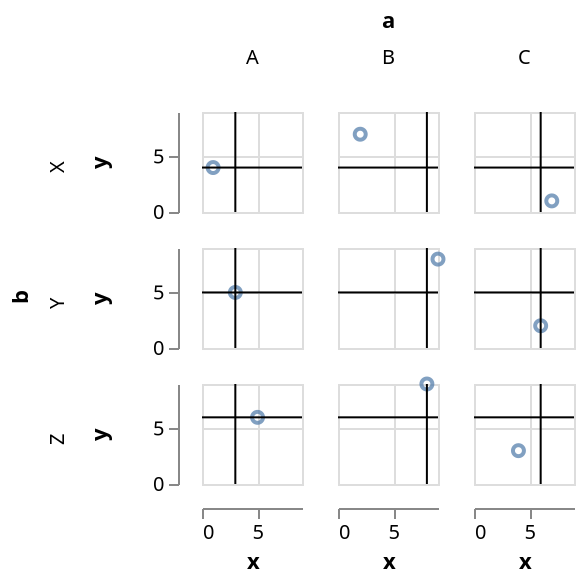 {
    "$schema": "https://vega.github.io/schema/vega/v3.json",
    "description": "A simple bar chart with embedded data.",
    "autosize": "pad",
    "padding": 5,
    "data": [
        {
            "name": "source_0",
            "values": [
                {
                    "a": "A",
                    "b": "X",
                    "x": 1,
                    "y": 4
                },
                {
                    "a": "A",
                    "b": "Y",
                    "x": 3,
                    "y": 5
                },
                {
                    "a": "A",
                    "b": "Z",
                    "x": 5,
                    "y": 6
                },
                {
                    "a": "B",
                    "b": "X",
                    "x": 2,
                    "y": 7
                },
                {
                    "a": "B",
                    "b": "Y",
                    "x": 9,
                    "y": 8
                },
                {
                    "a": "B",
                    "b": "Z",
                    "x": 8,
                    "y": 9
                },
                {
                    "a": "C",
                    "b": "X",
                    "x": 7,
                    "y": 1
                },
                {
                    "a": "C",
                    "b": "Y",
                    "x": 6,
                    "y": 2
                },
                {
                    "a": "C",
                    "b": "Z",
                    "x": 4,
                    "y": 3
                }
            ]
        },
        {
            "name": "data_0",
            "source": "source_0",
            "transform": [
                {
                    "type": "window",
                    "params": [
                        null
                    ],
                    "as": [
                        "median_x_by_a"
                    ],
                    "ops": [
                        "median"
                    ],
                    "fields": [
                        "x"
                    ],
                    "sort": {
                        "field": [],
                        "order": []
                    },
                    "groupby": [
                        "a"
                    ],
                    "frame": [
                        null,
                        null
                    ]
                },
                {
                    "type": "window",
                    "params": [
                        null
                    ],
                    "as": [
                        "median_y_by_b"
                    ],
                    "ops": [
                        "median"
                    ],
                    "fields": [
                        "y"
                    ],
                    "sort": {
                        "field": [],
                        "order": []
                    },
                    "groupby": [
                        "b"
                    ],
                    "frame": [
                        null,
                        null
                    ]
                }
            ]
        },
        {
            "name": "column_domain",
            "source": "data_0",
            "transform": [
                {
                    "type": "aggregate",
                    "groupby": [
                        "a"
                    ]
                }
            ]
        },
        {
            "name": "row_domain",
            "source": "data_0",
            "transform": [
                {
                    "type": "aggregate",
                    "groupby": [
                        "b"
                    ]
                }
            ]
        },
        {
            "name": "data_2",
            "source": "data_0",
            "transform": [
                {
                    "type": "formula",
                    "expr": "toNumber(datum[\"x\"])",
                    "as": "x"
                },
                {
                    "type": "formula",
                    "expr": "toNumber(datum[\"y\"])",
                    "as": "y"
                },
                {
                    "type": "filter",
                    "expr": "datum[\"x\"] !== null && !isNaN(datum[\"x\"]) && datum[\"y\"] !== null && !isNaN(datum[\"y\"])"
                }
            ]
        },
        {
            "name": "data_3",
            "source": "data_0",
            "transform": [
                {
                    "type": "aggregate",
                    "groupby": [
                        "a",
                        "b"
                    ],
                    "ops": [
                        "median"
                    ],
                    "fields": [
                        "median_x_by_a"
                    ],
                    "as": [
                        "median_median_x_by_a"
                    ]
                }
            ]
        },
        {
            "name": "data_4",
            "source": "data_0",
            "transform": [
                {
                    "type": "aggregate",
                    "groupby": [
                        "a",
                        "b"
                    ],
                    "ops": [
                        "median"
                    ],
                    "fields": [
                        "median_y_by_b"
                    ],
                    "as": [
                        "median_median_y_by_b"
                    ]
                }
            ]
        }
    ],
    "signals": [
        {
            "name": "child_width",
            "value": 50
        },
        {
            "name": "child_height",
            "value": 50
        }
    ],
    "layout": {
        "padding": {
            "row": 10,
            "column": 10
        },
        "offset": 10,
        "columns": {
            "signal": "length(data('column_domain'))"
        },
        "bounds": "full",
        "align": "all"
    },
    "marks": [
        {
            "name": "row_title",
            "role": "row-title",
            "type": "group",
            "marks": [
                {
                    "type": "text",
                    "role": "row-title-text",
                    "style": "guide-title",
                    "encode": {
                        "update": {
                            "align": {
                                "value": "center"
                            },
                            "text": {
                                "value": "b"
                            },
                            "angle": {
                                "value": 270
                            }
                        }
                    }
                }
            ]
        },
        {
            "name": "column_title",
            "role": "column-title",
            "type": "group",
            "marks": [
                {
                    "type": "text",
                    "role": "column-title-text",
                    "style": "guide-title",
                    "encode": {
                        "update": {
                            "align": {
                                "value": "center"
                            },
                            "text": {
                                "value": "a"
                            }
                        }
                    }
                }
            ]
        },
        {
            "name": "row_header",
            "type": "group",
            "role": "row-header",
            "from": {
                "data": "row_domain"
            },
            "sort": {
                "field": "datum[\"b\"]",
                "order": {
                    "op": "median",
                    "field": "y"
                }
            },
            "title": {
                "text": {
                    "signal": "''+parent[\"b\"]"
                },
                "offset": 10,
                "orient": "left",
                "style": "guide-label"
            },
            "encode": {
                "update": {
                    "height": {
                        "signal": "child_height"
                    }
                }
            },
            "axes": [
                {
                    "scale": "y",
                    "orient": "left",
                    "grid": false,
                    "title": "y",
                    "labelOverlap": true,
                    "tickCount": {
                        "signal": "ceil(child_height/40)"
                    },
                    "zindex": 1
                }
            ]
        },
        {
            "name": "column_header",
            "type": "group",
            "role": "column-header",
            "from": {
                "data": "column_domain"
            },
            "sort": {
                "field": "datum[\"a\"]",
                "order": {
                    "op": "median",
                    "field": "x"
                }
            },
            "title": {
                "text": {
                    "signal": "''+parent[\"a\"]"
                },
                "offset": 10,
                "orient": "top",
                "style": "guide-label"
            },
            "encode": {
                "update": {
                    "width": {
                        "signal": "child_width"
                    }
                }
            }
        },
        {
            "name": "column_footer",
            "type": "group",
            "role": "column-footer",
            "from": {
                "data": "column_domain"
            },
            "sort": {
                "field": "datum[\"a\"]",
                "order": {
                    "op": "median",
                    "field": "x"
                }
            },
            "encode": {
                "update": {
                    "width": {
                        "signal": "child_width"
                    }
                }
            },
            "axes": [
                {
                    "scale": "x",
                    "orient": "bottom",
                    "grid": false,
                    "title": "x",
                    "labelFlush": true,
                    "labelOverlap": true,
                    "tickCount": {
                        "signal": "ceil(child_width/40)"
                    },
                    "zindex": 1
                }
            ]
        },
        {
            "name": "cell",
            "type": "group",
            "style": "cell",
            "from": {
                "facet": {
                    "name": "facet",
                    "data": "data_0",
                    "groupby": [
                        "b",
                        "a"
                    ],
                    "aggregate": {
                        "cross": true
                    }
                }
            },
            "sort": {
                "field": [
                    "datum[\"b\"]",
                    "datum[\"a\"]"
                ],
                "order": [
                    {
                        "op": "median",
                        "field": "y"
                    },
                    {
                        "op": "median",
                        "field": "x"
                    }
                ]
            },
            "data": [
                {
                    "source": "facet",
                    "name": "data_0",
                    "transform": [
                        {
                            "type": "formula",
                            "expr": "toNumber(datum[\"x\"])",
                            "as": "x"
                        },
                        {
                            "type": "formula",
                            "expr": "toNumber(datum[\"y\"])",
                            "as": "y"
                        },
                        {
                            "type": "filter",
                            "expr": "datum[\"x\"] !== null && !isNaN(datum[\"x\"]) && datum[\"y\"] !== null && !isNaN(datum[\"y\"])"
                        }
                    ]
                },
                {
                    "source": "facet",
                    "name": "data_1",
                    "transform": [
                        {
                            "type": "aggregate",
                            "groupby": [],
                            "ops": [
                                "median"
                            ],
                            "fields": [
                                "median_x_by_a"
                            ],
                            "as": [
                                "median_median_x_by_a"
                            ]
                        }
                    ]
                },
                {
                    "source": "facet",
                    "name": "data_2",
                    "transform": [
                        {
                            "type": "aggregate",
                            "groupby": [],
                            "ops": [
                                "median"
                            ],
                            "fields": [
                                "median_y_by_b"
                            ],
                            "as": [
                                "median_median_y_by_b"
                            ]
                        }
                    ]
                }
            ],
            "encode": {
                "update": {
                    "width": {
                        "signal": "child_width"
                    },
                    "height": {
                        "signal": "child_height"
                    }
                }
            },
            "marks": [
                {
                    "name": "child_layer_0_marks",
                    "type": "symbol",
                    "style": [
                        "point"
                    ],
                    "from": {
                        "data": "data_0"
                    },
                    "encode": {
                        "update": {
                            "opacity": {
                                "value": 0.7
                            },
                            "fill": {
                                "value": "transparent"
                            },
                            "stroke": {
                                "value": "#4c78a8"
                            },
                            "x": {
                                "scale": "x",
                                "field": "x"
                            },
                            "y": {
                                "scale": "y",
                                "field": "y"
                            }
                        }
                    }
                },
                {
                    "name": "child_layer_1_marks",
                    "type": "rule",
                    "style": [
                        "rule"
                    ],
                    "from": {
                        "data": "data_1"
                    },
                    "encode": {
                        "update": {
                            "stroke": {
                                "value": "black"
                            },
                            "x": {
                                "scale": "x",
                                "field": "median_median_x_by_a"
                            },
                            "y": {
                                "field": {
                                    "group": "height"
                                }
                            },
                            "y2": {
                                "value": 0
                            }
                        }
                    }
                },
                {
                    "name": "child_layer_2_marks",
                    "type": "rule",
                    "style": [
                        "rule"
                    ],
                    "from": {
                        "data": "data_2"
                    },
                    "encode": {
                        "update": {
                            "stroke": {
                                "value": "black"
                            },
                            "x": {
                                "value": 0
                            },
                            "y": {
                                "scale": "y",
                                "field": "median_median_y_by_b"
                            },
                            "x2": {
                                "field": {
                                    "group": "width"
                                }
                            }
                        }
                    }
                }
            ],
            "axes": [
                {
                    "scale": "x",
                    "orient": "bottom",
                    "grid": true,
                    "tickCount": {
                        "signal": "ceil(child_width/40)"
                    },
                    "gridScale": "y",
                    "domain": false,
                    "labels": false,
                    "maxExtent": 0,
                    "minExtent": 0,
                    "ticks": false,
                    "zindex": 0
                },
                {
                    "scale": "y",
                    "orient": "left",
                    "grid": true,
                    "tickCount": {
                        "signal": "ceil(child_height/40)"
                    },
                    "gridScale": "x",
                    "domain": false,
                    "labels": false,
                    "maxExtent": 0,
                    "minExtent": 0,
                    "ticks": false,
                    "zindex": 0
                }
            ]
        }
    ],
    "scales": [
        {
            "name": "x",
            "type": "linear",
            "domain": {
                "fields": [
                    {
                        "data": "data_2",
                        "field": "x"
                    },
                    {
                        "data": "data_3",
                        "field": "median_median_x_by_a"
                    }
                ]
            },
            "range": [
                0,
                {
                    "signal": "child_width"
                }
            ],
            "nice": true,
            "zero": true
        },
        {
            "name": "y",
            "type": "linear",
            "domain": {
                "fields": [
                    {
                        "data": "data_2",
                        "field": "y"
                    },
                    {
                        "data": "data_4",
                        "field": "median_median_y_by_b"
                    }
                ]
            },
            "range": [
                {
                    "signal": "child_height"
                },
                0
            ],
            "nice": true,
            "zero": true
        }
    ],
    "config": {
        "axisY": {
            "minExtent": 30
        }
    }
}
